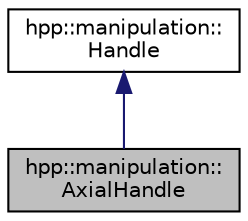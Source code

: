 digraph "hpp::manipulation::AxialHandle"
{
  edge [fontname="Helvetica",fontsize="10",labelfontname="Helvetica",labelfontsize="10"];
  node [fontname="Helvetica",fontsize="10",shape=record];
  Node1 [label="hpp::manipulation::\lAxialHandle",height=0.2,width=0.4,color="black", fillcolor="grey75", style="filled" fontcolor="black"];
  Node2 -> Node1 [dir="back",color="midnightblue",fontsize="10",style="solid",fontname="Helvetica"];
  Node2 [label="hpp::manipulation::\lHandle",height=0.2,width=0.4,color="black", fillcolor="white", style="filled",URL="$a00021.html",tooltip="Part of an object that is aimed at being grasped. "];
}
